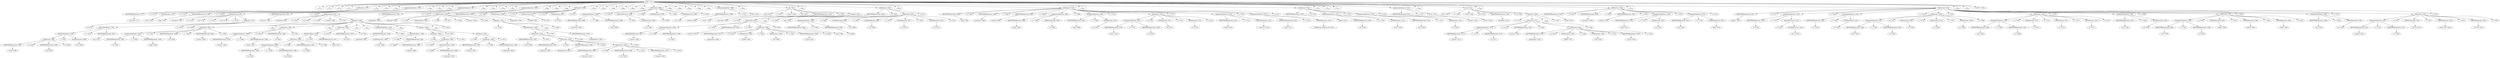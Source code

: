 digraph {

"Prog_72770"->"<
>72771";
"Prog_72770"->"<
>72772";
"Prog_72770"->"<
>72773";
"Prog_72770"->"<
>72774";
"Prog_72770"->"CallFunction_72775";
"CallFunction_72775"->"IDENTIFIERExpression_72776";
"IDENTIFIERExpression_72776"->"<set.seed>72777";
"CallFunction_72775"->"<(>72778";
"CallFunction_72775"->"INTExpression_72779";
"INTExpression_72779"->"<101>72780";
"CallFunction_72775"->"<)>72781";
"Prog_72770"->"<
>72782";
"Prog_72770"->"<
>72783";
"Prog_72770"->"<
>72784";
"Prog_72770"->"AssignmentOpetators_72785";
"AssignmentOpetators_72785"->"IDENTIFIERExpression_72786";
"IDENTIFIERExpression_72786"->"<dgp>72787";
"AssignmentOpetators_72785"->"<<->72788";
"AssignmentOpetators_72785"->"DefineFunction_72789";
"DefineFunction_72789"->"<function>72790";
"DefineFunction_72789"->"<(>72791";
"DefineFunction_72789"->"<N>72792";
"DefineFunction_72789"->"<,>72793";
"DefineFunction_72789"->"<mu>72794";
"DefineFunction_72789"->"<)>72795";
"DefineFunction_72789"->"Compound_72796";
"Compound_72796"->"<{>72797";
"Compound_72796"->"MinusOrPlusBinary_72798";
"MinusOrPlusBinary_72798"->"MinusOrPlusBinary_72799";
"MinusOrPlusBinary_72799"->"CallFunction_72800";
"CallFunction_72800"->"IDENTIFIERExpression_72801";
"IDENTIFIERExpression_72801"->"<runif>72802";
"CallFunction_72800"->"<(>72803";
"CallFunction_72800"->"IDENTIFIERExpression_72804";
"IDENTIFIERExpression_72804"->"<N>72805";
"CallFunction_72800"->"<)>72806";
"MinusOrPlusBinary_72799"->"<->72807";
"MinusOrPlusBinary_72799"->"FLOATExpression_72808";
"FLOATExpression_72808"->"<0.5>72809";
"MinusOrPlusBinary_72798"->"<+>72810";
"MinusOrPlusBinary_72798"->"IDENTIFIERExpression_72811";
"IDENTIFIERExpression_72811"->"<mu>72812";
"Compound_72796"->"<}>72813";
"Prog_72770"->"<
>72814";
"Prog_72770"->"<
>72815";
"Prog_72770"->"<
>72816";
"Prog_72770"->"AssignmentOpetators_72817";
"AssignmentOpetators_72817"->"IDENTIFIERExpression_72818";
"IDENTIFIERExpression_72818"->"<one.test>72819";
"AssignmentOpetators_72817"->"<<->72820";
"AssignmentOpetators_72817"->"DefineFunction_72821";
"DefineFunction_72821"->"<function>72822";
"DefineFunction_72821"->"<(>72823";
"DefineFunction_72821"->"<N>72824";
"DefineFunction_72821"->"<,>72825";
"DefineFunction_72821"->"<truemu>72826";
"DefineFunction_72821"->"<)>72827";
"DefineFunction_72821"->"Compound_72828";
"Compound_72828"->"<{>72829";
"Compound_72828"->"CallFunction_72830";
"CallFunction_72830"->"AssignmentOpetators_72831";
"AssignmentOpetators_72831"->"IDENTIFIERExpression_72832";
"IDENTIFIERExpression_72832"->"<x>72833";
"AssignmentOpetators_72831"->"<<->72834";
"AssignmentOpetators_72831"->"IDENTIFIERExpression_72835";
"IDENTIFIERExpression_72835"->"<dgp>72836";
"CallFunction_72830"->"<(>72837";
"CallFunction_72830"->"IDENTIFIERExpression_72838";
"IDENTIFIERExpression_72838"->"<N>72839";
"CallFunction_72830"->"<,>72840";
"CallFunction_72830"->"IDENTIFIERExpression_72841";
"IDENTIFIERExpression_72841"->"<truemu>72842";
"CallFunction_72830"->"<)>72843";
"Compound_72828"->"<
>72844";
"Compound_72828"->"CallFunction_72845";
"CallFunction_72845"->"AssignmentOpetators_72846";
"AssignmentOpetators_72846"->"IDENTIFIERExpression_72847";
"IDENTIFIERExpression_72847"->"<muhat>72848";
"AssignmentOpetators_72846"->"<<->72849";
"AssignmentOpetators_72846"->"IDENTIFIERExpression_72850";
"IDENTIFIERExpression_72850"->"<mean>72851";
"CallFunction_72845"->"<(>72852";
"CallFunction_72845"->"IDENTIFIERExpression_72853";
"IDENTIFIERExpression_72853"->"<x>72854";
"CallFunction_72845"->"<)>72855";
"Compound_72828"->"<
>72856";
"Compound_72828"->"CallFunction_72857";
"CallFunction_72857"->"MultOrDivBinary_72858";
"MultOrDivBinary_72858"->"CallFunction_72859";
"CallFunction_72859"->"AssignmentOpetators_72860";
"AssignmentOpetators_72860"->"IDENTIFIERExpression_72861";
"IDENTIFIERExpression_72861"->"<s>72862";
"AssignmentOpetators_72860"->"<<->72863";
"AssignmentOpetators_72860"->"IDENTIFIERExpression_72864";
"IDENTIFIERExpression_72864"->"<sd>72865";
"CallFunction_72859"->"<(>72866";
"CallFunction_72859"->"IDENTIFIERExpression_72867";
"IDENTIFIERExpression_72867"->"<x>72868";
"CallFunction_72859"->"<)>72869";
"MultOrDivBinary_72858"->"</>72870";
"MultOrDivBinary_72858"->"IDENTIFIERExpression_72871";
"IDENTIFIERExpression_72871"->"<sqrt>72872";
"CallFunction_72857"->"<(>72873";
"CallFunction_72857"->"IDENTIFIERExpression_72874";
"IDENTIFIERExpression_72874"->"<N>72875";
"CallFunction_72857"->"<)>72876";
"Compound_72828"->"<
>72877";
"Compound_72828"->"<
>72878";
"Compound_72828"->"AssignmentOpetators_72879";
"AssignmentOpetators_72879"->"IDENTIFIERExpression_72880";
"IDENTIFIERExpression_72880"->"<threshold>72881";
"AssignmentOpetators_72879"->"<<->72882";
"AssignmentOpetators_72879"->"MultOrDivBinary_72883";
"MultOrDivBinary_72883"->"FLOATExpression_72884";
"FLOATExpression_72884"->"<1.96>72885";
"MultOrDivBinary_72883"->"<*>72886";
"MultOrDivBinary_72883"->"IDENTIFIERExpression_72887";
"IDENTIFIERExpression_72887"->"<s>72888";
"Compound_72828"->"<
>72889";
"Compound_72828"->"OrBinary_72890";
"OrBinary_72890"->"Parenthesis_72891";
"Parenthesis_72891"->"<(>72892";
"Parenthesis_72891"->"Comparisons_72893";
"Comparisons_72893"->"IDENTIFIERExpression_72894";
"IDENTIFIERExpression_72894"->"<muhat>72895";
"Comparisons_72893"->"<<>72896";
"Comparisons_72893"->"MinusOrPlusUnary_72897";
"MinusOrPlusUnary_72897"->"<->72898";
"MinusOrPlusUnary_72897"->"IDENTIFIERExpression_72899";
"IDENTIFIERExpression_72899"->"<threshold>72900";
"Parenthesis_72891"->"<)>72901";
"OrBinary_72890"->"<||>72902";
"OrBinary_72890"->"Parenthesis_72903";
"Parenthesis_72903"->"<(>72904";
"Parenthesis_72903"->"Comparisons_72905";
"Comparisons_72905"->"IDENTIFIERExpression_72906";
"IDENTIFIERExpression_72906"->"<muhat>72907";
"Comparisons_72905"->"<>>72908";
"Comparisons_72905"->"IDENTIFIERExpression_72909";
"IDENTIFIERExpression_72909"->"<threshold>72910";
"Parenthesis_72903"->"<)>72911";
"Compound_72828"->"<
>72912";
"Compound_72828"->"<}>72913";
"Prog_72770"->"<
>72914";
"Prog_72770"->"<
>72915";
"Prog_72770"->"<
>72916";
"Prog_72770"->"<
>72917";
"Prog_72770"->"AssignmentOpetators_72918";
"AssignmentOpetators_72918"->"IDENTIFIERExpression_72919";
"IDENTIFIERExpression_72919"->"<experiment>72920";
"AssignmentOpetators_72918"->"<<->72921";
"AssignmentOpetators_72918"->"DefineFunction_72922";
"DefineFunction_72922"->"<function>72923";
"DefineFunction_72922"->"<(>72924";
"DefineFunction_72922"->"<Nexperiments>72925";
"DefineFunction_72922"->"<,>72926";
"DefineFunction_72922"->"<N>72927";
"DefineFunction_72922"->"<,>72928";
"DefineFunction_72922"->"<truemu>72929";
"DefineFunction_72922"->"<)>72930";
"DefineFunction_72922"->"Compound_72931";
"Compound_72931"->"<{>72932";
"Compound_72931"->"MultOrDivBinary_72933";
"MultOrDivBinary_72933"->"CallFunction_72934";
"CallFunction_72934"->"IDENTIFIERExpression_72935";
"IDENTIFIERExpression_72935"->"<sum>72936";
"CallFunction_72934"->"<(>72937";
"CallFunction_72934"->"CallFunction_72938";
"CallFunction_72938"->"IDENTIFIERExpression_72939";
"IDENTIFIERExpression_72939"->"<replicate>72940";
"CallFunction_72938"->"<(>72941";
"CallFunction_72938"->"IDENTIFIERExpression_72942";
"IDENTIFIERExpression_72942"->"<Nexperiments>72943";
"CallFunction_72938"->"<,>72944";
"CallFunction_72938"->"CallFunction_72945";
"CallFunction_72945"->"IDENTIFIERExpression_72946";
"IDENTIFIERExpression_72946"->"<one.test>72947";
"CallFunction_72945"->"<(>72948";
"CallFunction_72945"->"IDENTIFIERExpression_72949";
"IDENTIFIERExpression_72949"->"<N>72950";
"CallFunction_72945"->"<,>72951";
"CallFunction_72945"->"IDENTIFIERExpression_72952";
"IDENTIFIERExpression_72952"->"<truemu>72953";
"CallFunction_72945"->"<)>72954";
"CallFunction_72938"->"<)>72955";
"CallFunction_72934"->"<)>72956";
"MultOrDivBinary_72933"->"</>72957";
"MultOrDivBinary_72933"->"IDENTIFIERExpression_72958";
"IDENTIFIERExpression_72958"->"<Nexperiments>72959";
"Compound_72931"->"<
>72960";
"Compound_72931"->"<}>72961";
"Prog_72770"->"<
>72962";
"Prog_72770"->"<
>72963";
"Prog_72770"->"<
>72964";
"Prog_72770"->"CallFunction_72965";
"CallFunction_72965"->"IDENTIFIERExpression_72966";
"IDENTIFIERExpression_72966"->"<experiment>72967";
"CallFunction_72965"->"<(>72968";
"CallFunction_72965"->"INTExpression_72969";
"INTExpression_72969"->"<10000>72970";
"CallFunction_72965"->"<,>72971";
"CallFunction_72965"->"INTExpression_72972";
"INTExpression_72972"->"<50>72973";
"CallFunction_72965"->"<,>72974";
"CallFunction_72965"->"INTExpression_72975";
"INTExpression_72975"->"<0>72976";
"CallFunction_72965"->"<)>72977";
"Prog_72770"->"<
>72978";
"Prog_72770"->"<
>72979";
"Prog_72770"->"<
>72980";
"Prog_72770"->"<
>72981";
"Prog_72770"->"<
>72982";
"Prog_72770"->"<
>72983";
"Prog_72770"->"CallFunction_72984";
"CallFunction_72984"->"AssignmentOpetators_72985";
"AssignmentOpetators_72985"->"IDENTIFIERExpression_72986";
"IDENTIFIERExpression_72986"->"<muvalues>72987";
"AssignmentOpetators_72985"->"<<->72988";
"AssignmentOpetators_72985"->"IDENTIFIERExpression_72989";
"IDENTIFIERExpression_72989"->"<seq>72990";
"CallFunction_72984"->"<(>72991";
"CallFunction_72984"->"MinusOrPlusUnary_72992";
"MinusOrPlusUnary_72992"->"<->72993";
"MinusOrPlusUnary_72992"->"FLOATExpression_72994";
"FLOATExpression_72994"->"<.15>72995";
"CallFunction_72984"->"<,>72996";
"CallFunction_72984"->"FLOATExpression_72997";
"FLOATExpression_72997"->"<.15>72998";
"CallFunction_72984"->"<,>72999";
"CallFunction_72984"->"FLOATExpression_73000";
"FLOATExpression_73000"->"<.01>73001";
"CallFunction_72984"->"<)>73002";
"Prog_72770"->"<
>73003";
"Prog_72770"->"<
>73004";
"Prog_72770"->"<
>73005";
"Prog_72770"->"<
>73006";
"Prog_72770"->"<
>73007";
"Prog_72770"->"AssignmentOpetators_73008";
"AssignmentOpetators_73008"->"IDENTIFIERExpression_73009";
"IDENTIFIERExpression_73009"->"<results>73010";
"AssignmentOpetators_73008"->"<<->73011";
"AssignmentOpetators_73008"->"NULL_73012";
"NULL_73012"->"<NULL>73013";
"Prog_72770"->"<
>73014";
"Prog_72770"->"For_73015";
"For_73015"->"<for>73016";
"For_73015"->"<(>73017";
"For_73015"->"<truth>73018";
"For_73015"->"<in>73019";
"For_73015"->"IDENTIFIERExpression_73020";
"IDENTIFIERExpression_73020"->"<muvalues>73021";
"For_73015"->"<)>73022";
"For_73015"->"Compound_73023";
"Compound_73023"->"<{>73024";
"Compound_73023"->"CallFunction_73025";
"CallFunction_73025"->"AssignmentOpetators_73026";
"AssignmentOpetators_73026"->"IDENTIFIERExpression_73027";
"IDENTIFIERExpression_73027"->"<results>73028";
"AssignmentOpetators_73026"->"<<->73029";
"AssignmentOpetators_73026"->"IDENTIFIERExpression_73030";
"IDENTIFIERExpression_73030"->"<c>73031";
"CallFunction_73025"->"<(>73032";
"CallFunction_73025"->"IDENTIFIERExpression_73033";
"IDENTIFIERExpression_73033"->"<results>73034";
"CallFunction_73025"->"<,>73035";
"CallFunction_73025"->"CallFunction_73036";
"CallFunction_73036"->"IDENTIFIERExpression_73037";
"IDENTIFIERExpression_73037"->"<experiment>73038";
"CallFunction_73036"->"<(>73039";
"CallFunction_73036"->"INTExpression_73040";
"INTExpression_73040"->"<10000>73041";
"CallFunction_73036"->"<,>73042";
"CallFunction_73036"->"INTExpression_73043";
"INTExpression_73043"->"<50>73044";
"CallFunction_73036"->"<,>73045";
"CallFunction_73036"->"IDENTIFIERExpression_73046";
"IDENTIFIERExpression_73046"->"<truth>73047";
"CallFunction_73036"->"<)>73048";
"CallFunction_73025"->"<)>73049";
"Compound_73023"->"<
>73050";
"Compound_73023"->"<}>73051";
"Prog_72770"->"<
>73052";
"Prog_72770"->"CallFunction_73053";
"CallFunction_73053"->"IDENTIFIERExpression_73054";
"IDENTIFIERExpression_73054"->"<par>73055";
"CallFunction_73053"->"<(>73056";
"CallFunction_73053"->"CallFunction_73057";
"CallFunction_73057"->"AssignmentOpetators_73058";
"AssignmentOpetators_73058"->"IDENTIFIERExpression_73059";
"IDENTIFIERExpression_73059"->"<mai>73060";
"AssignmentOpetators_73058"->"<=>73061";
"AssignmentOpetators_73058"->"IDENTIFIERExpression_73062";
"IDENTIFIERExpression_73062"->"<c>73063";
"CallFunction_73057"->"<(>73064";
"CallFunction_73057"->"FLOATExpression_73065";
"FLOATExpression_73065"->"<.8>73066";
"CallFunction_73057"->"<,>73067";
"CallFunction_73057"->"FLOATExpression_73068";
"FLOATExpression_73068"->"<.8>73069";
"CallFunction_73057"->"<,>73070";
"CallFunction_73057"->"FLOATExpression_73071";
"FLOATExpression_73071"->"<.2>73072";
"CallFunction_73057"->"<,>73073";
"CallFunction_73057"->"FLOATExpression_73074";
"FLOATExpression_73074"->"<.2>73075";
"CallFunction_73057"->"<)>73076";
"CallFunction_73053"->"<)>73077";
"Prog_72770"->"<
>73078";
"Prog_72770"->"CallFunction_73079";
"CallFunction_73079"->"IDENTIFIERExpression_73080";
"IDENTIFIERExpression_73080"->"<plot>73081";
"CallFunction_73079"->"<(>73082";
"CallFunction_73079"->"IDENTIFIERExpression_73083";
"IDENTIFIERExpression_73083"->"<muvalues>73084";
"CallFunction_73079"->"<,>73085";
"CallFunction_73079"->"IDENTIFIERExpression_73086";
"IDENTIFIERExpression_73086"->"<results>73087";
"CallFunction_73079"->"<,>73088";
"CallFunction_73079"->"AssignmentOpetators_73089";
"AssignmentOpetators_73089"->"IDENTIFIERExpression_73090";
"IDENTIFIERExpression_73090"->"<type>73091";
"AssignmentOpetators_73089"->"<=>73092";
"AssignmentOpetators_73089"->"STRINGExpression_73093";
"STRINGExpression_73093"->"<l>73094";
"CallFunction_73079"->"<,>73095";
"CallFunction_73079"->"AssignmentOpetators_73096";
"AssignmentOpetators_73096"->"IDENTIFIERExpression_73097";
"IDENTIFIERExpression_73097"->"<lwd>73098";
"AssignmentOpetators_73096"->"<=>73099";
"AssignmentOpetators_73096"->"INTExpression_73100";
"INTExpression_73100"->"<2>73101";
"CallFunction_73079"->"<,>73102";
"CallFunction_73079"->"CallFunction_73103";
"CallFunction_73103"->"AssignmentOpetators_73104";
"AssignmentOpetators_73104"->"IDENTIFIERExpression_73105";
"IDENTIFIERExpression_73105"->"<ylim>73106";
"AssignmentOpetators_73104"->"<=>73107";
"AssignmentOpetators_73104"->"IDENTIFIERExpression_73108";
"IDENTIFIERExpression_73108"->"<c>73109";
"CallFunction_73103"->"<(>73110";
"CallFunction_73103"->"INTExpression_73111";
"INTExpression_73111"->"<0>73112";
"CallFunction_73103"->"<,>73113";
"CallFunction_73103"->"INTExpression_73114";
"INTExpression_73114"->"<1>73115";
"CallFunction_73103"->"<)>73116";
"CallFunction_73079"->"<,>73117";
"CallFunction_73079"->"AssignmentOpetators_73118";
"AssignmentOpetators_73118"->"IDENTIFIERExpression_73119";
"IDENTIFIERExpression_73119"->"<xlab>73120";
"AssignmentOpetators_73118"->"<=>73121";
"AssignmentOpetators_73118"->"STRINGExpression_73122";
"STRINGExpression_73122"->"<True mu>73123";
"CallFunction_73079"->"<,>73124";
"CallFunction_73079"->"AssignmentOpetators_73125";
"AssignmentOpetators_73125"->"IDENTIFIERExpression_73126";
"IDENTIFIERExpression_73126"->"<ylab>73127";
"AssignmentOpetators_73125"->"<=>73128";
"AssignmentOpetators_73125"->"STRINGExpression_73129";
"STRINGExpression_73129"->"<Pr(Rejection of H0:mu=0)>73130";
"CallFunction_73079"->"<)>73131";
"Prog_72770"->"<
>73132";
"Prog_72770"->"CallFunction_73133";
"CallFunction_73133"->"IDENTIFIERExpression_73134";
"IDENTIFIERExpression_73134"->"<abline>73135";
"CallFunction_73133"->"<(>73136";
"CallFunction_73133"->"AssignmentOpetators_73137";
"AssignmentOpetators_73137"->"IDENTIFIERExpression_73138";
"IDENTIFIERExpression_73138"->"<h>73139";
"AssignmentOpetators_73137"->"<=>73140";
"AssignmentOpetators_73137"->"FLOATExpression_73141";
"FLOATExpression_73141"->"<0.05>73142";
"CallFunction_73133"->"<,>73143";
"CallFunction_73133"->"AssignmentOpetators_73144";
"AssignmentOpetators_73144"->"IDENTIFIERExpression_73145";
"IDENTIFIERExpression_73145"->"<lty>73146";
"AssignmentOpetators_73144"->"<=>73147";
"AssignmentOpetators_73144"->"INTExpression_73148";
"INTExpression_73148"->"<2>73149";
"CallFunction_73133"->"<)>73150";
"Prog_72770"->"<
>73151";
"Prog_72770"->"<
>73152";
"Prog_72770"->"<
>73153";
"Prog_72770"->"AssignmentOpetators_73154";
"AssignmentOpetators_73154"->"IDENTIFIERExpression_73155";
"IDENTIFIERExpression_73155"->"<results>73156";
"AssignmentOpetators_73154"->"<<->73157";
"AssignmentOpetators_73154"->"NULL_73158";
"NULL_73158"->"<NULL>73159";
"Prog_72770"->"<
>73160";
"Prog_72770"->"For_73161";
"For_73161"->"<for>73162";
"For_73161"->"<(>73163";
"For_73161"->"<truth>73164";
"For_73161"->"<in>73165";
"For_73161"->"IDENTIFIERExpression_73166";
"IDENTIFIERExpression_73166"->"<muvalues>73167";
"For_73161"->"<)>73168";
"For_73161"->"Compound_73169";
"Compound_73169"->"<{>73170";
"Compound_73169"->"CallFunction_73171";
"CallFunction_73171"->"AssignmentOpetators_73172";
"AssignmentOpetators_73172"->"IDENTIFIERExpression_73173";
"IDENTIFIERExpression_73173"->"<results>73174";
"AssignmentOpetators_73172"->"<<->73175";
"AssignmentOpetators_73172"->"IDENTIFIERExpression_73176";
"IDENTIFIERExpression_73176"->"<c>73177";
"CallFunction_73171"->"<(>73178";
"CallFunction_73171"->"IDENTIFIERExpression_73179";
"IDENTIFIERExpression_73179"->"<results>73180";
"CallFunction_73171"->"<,>73181";
"CallFunction_73171"->"CallFunction_73182";
"CallFunction_73182"->"IDENTIFIERExpression_73183";
"IDENTIFIERExpression_73183"->"<experiment>73184";
"CallFunction_73182"->"<(>73185";
"CallFunction_73182"->"INTExpression_73186";
"INTExpression_73186"->"<10000>73187";
"CallFunction_73182"->"<,>73188";
"CallFunction_73182"->"INTExpression_73189";
"INTExpression_73189"->"<100>73190";
"CallFunction_73182"->"<,>73191";
"CallFunction_73182"->"IDENTIFIERExpression_73192";
"IDENTIFIERExpression_73192"->"<truth>73193";
"CallFunction_73182"->"<)>73194";
"CallFunction_73171"->"<)>73195";
"Compound_73169"->"<
>73196";
"Compound_73169"->"<}>73197";
"Prog_72770"->"<
>73198";
"Prog_72770"->"CallFunction_73199";
"CallFunction_73199"->"IDENTIFIERExpression_73200";
"IDENTIFIERExpression_73200"->"<lines>73201";
"CallFunction_73199"->"<(>73202";
"CallFunction_73199"->"IDENTIFIERExpression_73203";
"IDENTIFIERExpression_73203"->"<muvalues>73204";
"CallFunction_73199"->"<,>73205";
"CallFunction_73199"->"IDENTIFIERExpression_73206";
"IDENTIFIERExpression_73206"->"<results>73207";
"CallFunction_73199"->"<,>73208";
"CallFunction_73199"->"AssignmentOpetators_73209";
"AssignmentOpetators_73209"->"IDENTIFIERExpression_73210";
"IDENTIFIERExpression_73210"->"<lwd>73211";
"AssignmentOpetators_73209"->"<=>73212";
"AssignmentOpetators_73209"->"INTExpression_73213";
"INTExpression_73213"->"<2>73214";
"CallFunction_73199"->"<,>73215";
"CallFunction_73199"->"AssignmentOpetators_73216";
"AssignmentOpetators_73216"->"IDENTIFIERExpression_73217";
"IDENTIFIERExpression_73217"->"<col>73218";
"AssignmentOpetators_73216"->"<=>73219";
"AssignmentOpetators_73216"->"STRINGExpression_73220";
"STRINGExpression_73220"->"<blue>73221";
"CallFunction_73199"->"<)>73222";
"Prog_72770"->"<
>73223";
"Prog_72770"->"CallFunction_73224";
"CallFunction_73224"->"IDENTIFIERExpression_73225";
"IDENTIFIERExpression_73225"->"<legend>73226";
"CallFunction_73224"->"<(>73227";
"CallFunction_73224"->"AssignmentOpetators_73228";
"AssignmentOpetators_73228"->"IDENTIFIERExpression_73229";
"IDENTIFIERExpression_73229"->"<x>73230";
"AssignmentOpetators_73228"->"<=>73231";
"AssignmentOpetators_73228"->"MinusOrPlusUnary_73232";
"MinusOrPlusUnary_73232"->"<->73233";
"MinusOrPlusUnary_73232"->"FLOATExpression_73234";
"FLOATExpression_73234"->"<0.15>73235";
"CallFunction_73224"->"<,>73236";
"CallFunction_73224"->"AssignmentOpetators_73237";
"AssignmentOpetators_73237"->"IDENTIFIERExpression_73238";
"IDENTIFIERExpression_73238"->"<y>73239";
"AssignmentOpetators_73237"->"<=>73240";
"AssignmentOpetators_73237"->"FLOATExpression_73241";
"FLOATExpression_73241"->"<.2>73242";
"CallFunction_73224"->"<,>73243";
"CallFunction_73224"->"CallFunction_73244";
"CallFunction_73244"->"AssignmentOpetators_73245";
"AssignmentOpetators_73245"->"IDENTIFIERExpression_73246";
"IDENTIFIERExpression_73246"->"<lwd>73247";
"AssignmentOpetators_73245"->"<=>73248";
"AssignmentOpetators_73245"->"IDENTIFIERExpression_73249";
"IDENTIFIERExpression_73249"->"<c>73250";
"CallFunction_73244"->"<(>73251";
"CallFunction_73244"->"INTExpression_73252";
"INTExpression_73252"->"<2>73253";
"CallFunction_73244"->"<,>73254";
"CallFunction_73244"->"INTExpression_73255";
"INTExpression_73255"->"<1>73256";
"CallFunction_73244"->"<,>73257";
"CallFunction_73244"->"INTExpression_73258";
"INTExpression_73258"->"<2>73259";
"CallFunction_73244"->"<)>73260";
"CallFunction_73224"->"<,>73261";
"CallFunction_73224"->"CallFunction_73262";
"CallFunction_73262"->"AssignmentOpetators_73263";
"AssignmentOpetators_73263"->"IDENTIFIERExpression_73264";
"IDENTIFIERExpression_73264"->"<lty>73265";
"AssignmentOpetators_73263"->"<=>73266";
"AssignmentOpetators_73263"->"IDENTIFIERExpression_73267";
"IDENTIFIERExpression_73267"->"<c>73268";
"CallFunction_73262"->"<(>73269";
"CallFunction_73262"->"INTExpression_73270";
"INTExpression_73270"->"<1>73271";
"CallFunction_73262"->"<,>73272";
"CallFunction_73262"->"INTExpression_73273";
"INTExpression_73273"->"<2>73274";
"CallFunction_73262"->"<,>73275";
"CallFunction_73262"->"INTExpression_73276";
"INTExpression_73276"->"<1>73277";
"CallFunction_73262"->"<)>73278";
"CallFunction_73224"->"<,>73279";
"CallFunction_73224"->"AssignmentOpetators_73280";
"AssignmentOpetators_73280"->"IDENTIFIERExpression_73281";
"IDENTIFIERExpression_73281"->"<cex>73282";
"AssignmentOpetators_73280"->"<=>73283";
"AssignmentOpetators_73280"->"FLOATExpression_73284";
"FLOATExpression_73284"->"<.8>73285";
"CallFunction_73224"->"<,>73286";
"CallFunction_73224"->"CallFunction_73287";
"CallFunction_73287"->"AssignmentOpetators_73288";
"AssignmentOpetators_73288"->"IDENTIFIERExpression_73289";
"IDENTIFIERExpression_73289"->"<col>73290";
"AssignmentOpetators_73288"->"<=>73291";
"AssignmentOpetators_73288"->"IDENTIFIERExpression_73292";
"IDENTIFIERExpression_73292"->"<c>73293";
"CallFunction_73287"->"<(>73294";
"CallFunction_73287"->"STRINGExpression_73295";
"STRINGExpression_73295"->"<black>73296";
"CallFunction_73287"->"<,>73297";
"CallFunction_73287"->"STRINGExpression_73298";
"STRINGExpression_73298"->"<black>73299";
"CallFunction_73287"->"<,>73300";
"CallFunction_73287"->"STRINGExpression_73301";
"STRINGExpression_73301"->"<blue>73302";
"CallFunction_73287"->"<)>73303";
"CallFunction_73224"->"<,>73304";
"CallFunction_73224"->"AssignmentOpetators_73305";
"AssignmentOpetators_73305"->"IDENTIFIERExpression_73306";
"IDENTIFIERExpression_73306"->"<bty>73307";
"AssignmentOpetators_73305"->"<=>73308";
"AssignmentOpetators_73305"->"STRINGExpression_73309";
"STRINGExpression_73309"->"<n>73310";
"CallFunction_73224"->"<,>73311";
"CallFunction_73224"->"CallFunction_73312";
"CallFunction_73312"->"AssignmentOpetators_73313";
"AssignmentOpetators_73313"->"IDENTIFIERExpression_73314";
"IDENTIFIERExpression_73314"->"<legend>73315";
"AssignmentOpetators_73313"->"<=>73316";
"AssignmentOpetators_73313"->"IDENTIFIERExpression_73317";
"IDENTIFIERExpression_73317"->"<c>73318";
"CallFunction_73312"->"<(>73319";
"CallFunction_73312"->"STRINGExpression_73320";
"STRINGExpression_73320"->"<N=50>73321";
"CallFunction_73312"->"<,>73322";
"CallFunction_73312"->"STRINGExpression_73323";
"STRINGExpression_73323"->"<Size, 0.05>73324";
"CallFunction_73312"->"<,>73325";
"CallFunction_73312"->"STRINGExpression_73326";
"STRINGExpression_73326"->"<N=100>73327";
"CallFunction_73312"->"<)>73328";
"CallFunction_73224"->"<)>73329";
"Prog_72770"->"<
>73330";
"Prog_72770"->"<
>73331";
"Prog_72770"->"<<EOF>>73332";
}
